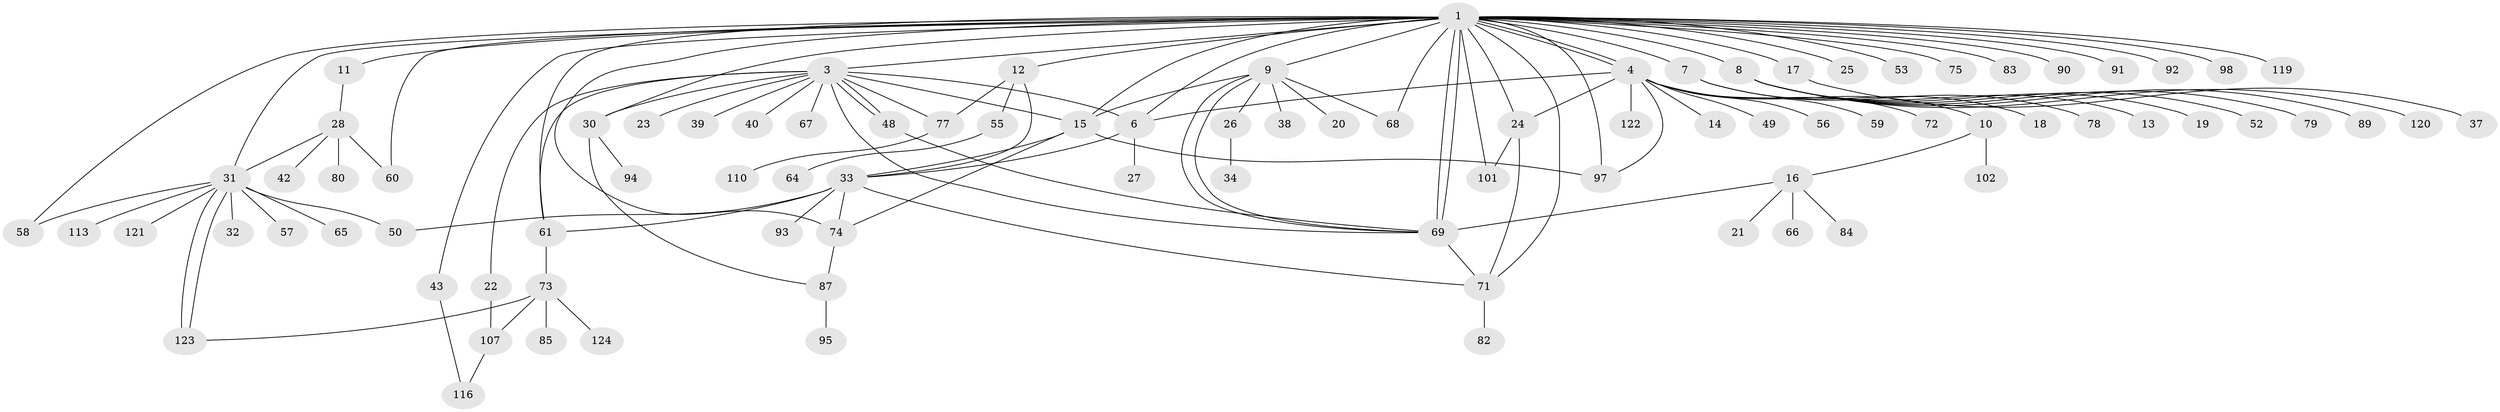 // Generated by graph-tools (version 1.1) at 2025/51/02/27/25 19:51:57]
// undirected, 90 vertices, 126 edges
graph export_dot {
graph [start="1"]
  node [color=gray90,style=filled];
  1 [super="+2"];
  3 [super="+104"];
  4 [super="+5"];
  6 [super="+76"];
  7 [super="+63"];
  8 [super="+118"];
  9 [super="+70"];
  10 [super="+41"];
  11 [super="+44"];
  12 [super="+29"];
  13;
  14;
  15 [super="+62"];
  16 [super="+36"];
  17;
  18;
  19;
  20 [super="+51"];
  21;
  22 [super="+45"];
  23;
  24 [super="+114"];
  25;
  26;
  27;
  28 [super="+35"];
  30 [super="+47"];
  31 [super="+46"];
  32;
  33 [super="+112"];
  34;
  37;
  38 [super="+105"];
  39 [super="+81"];
  40;
  42 [super="+54"];
  43;
  48;
  49;
  50;
  52;
  53;
  55 [super="+111"];
  56;
  57;
  58;
  59;
  60 [super="+99"];
  61 [super="+100"];
  64;
  65;
  66;
  67 [super="+86"];
  68 [super="+109"];
  69 [super="+88"];
  71 [super="+106"];
  72;
  73 [super="+108"];
  74 [super="+96"];
  75;
  77 [super="+103"];
  78;
  79;
  80;
  82;
  83 [super="+115"];
  84;
  85;
  87;
  89;
  90;
  91;
  92;
  93;
  94;
  95;
  97;
  98;
  101;
  102;
  107 [super="+117"];
  110;
  113;
  116;
  119;
  120;
  121;
  122;
  123;
  124;
  1 -- 3;
  1 -- 4;
  1 -- 4;
  1 -- 6;
  1 -- 7;
  1 -- 9;
  1 -- 11;
  1 -- 12;
  1 -- 15;
  1 -- 17;
  1 -- 24;
  1 -- 25;
  1 -- 30;
  1 -- 31;
  1 -- 58;
  1 -- 68;
  1 -- 69 [weight=2];
  1 -- 69;
  1 -- 71;
  1 -- 74 [weight=2];
  1 -- 75;
  1 -- 83;
  1 -- 90;
  1 -- 91;
  1 -- 92;
  1 -- 97;
  1 -- 98;
  1 -- 101;
  1 -- 119;
  1 -- 53;
  1 -- 8;
  1 -- 43;
  1 -- 61;
  1 -- 60;
  3 -- 6;
  3 -- 22;
  3 -- 23;
  3 -- 30;
  3 -- 39;
  3 -- 40;
  3 -- 48;
  3 -- 48;
  3 -- 61;
  3 -- 67;
  3 -- 69;
  3 -- 15;
  3 -- 77;
  4 -- 6;
  4 -- 10;
  4 -- 14;
  4 -- 24;
  4 -- 49;
  4 -- 56;
  4 -- 72;
  4 -- 122;
  4 -- 97;
  4 -- 59;
  6 -- 27;
  6 -- 33 [weight=2];
  7 -- 18;
  7 -- 78;
  8 -- 13;
  8 -- 19;
  8 -- 52;
  8 -- 79;
  8 -- 89;
  8 -- 120;
  9 -- 20;
  9 -- 26;
  9 -- 38;
  9 -- 68;
  9 -- 69;
  9 -- 69;
  9 -- 15;
  10 -- 16;
  10 -- 102;
  11 -- 28;
  12 -- 77;
  12 -- 55;
  12 -- 33;
  15 -- 74;
  15 -- 97;
  15 -- 33;
  16 -- 21;
  16 -- 66;
  16 -- 84;
  16 -- 69;
  17 -- 37;
  22 -- 107;
  24 -- 101;
  24 -- 71;
  26 -- 34;
  28 -- 31;
  28 -- 42;
  28 -- 60;
  28 -- 80;
  30 -- 94;
  30 -- 87;
  31 -- 32;
  31 -- 50;
  31 -- 57;
  31 -- 58;
  31 -- 65;
  31 -- 113;
  31 -- 121;
  31 -- 123;
  31 -- 123;
  33 -- 50;
  33 -- 74;
  33 -- 93;
  33 -- 71;
  33 -- 61;
  43 -- 116;
  48 -- 69;
  55 -- 64;
  61 -- 73 [weight=2];
  69 -- 71;
  71 -- 82;
  73 -- 85;
  73 -- 107;
  73 -- 123;
  73 -- 124;
  74 -- 87;
  77 -- 110;
  87 -- 95;
  107 -- 116;
}
